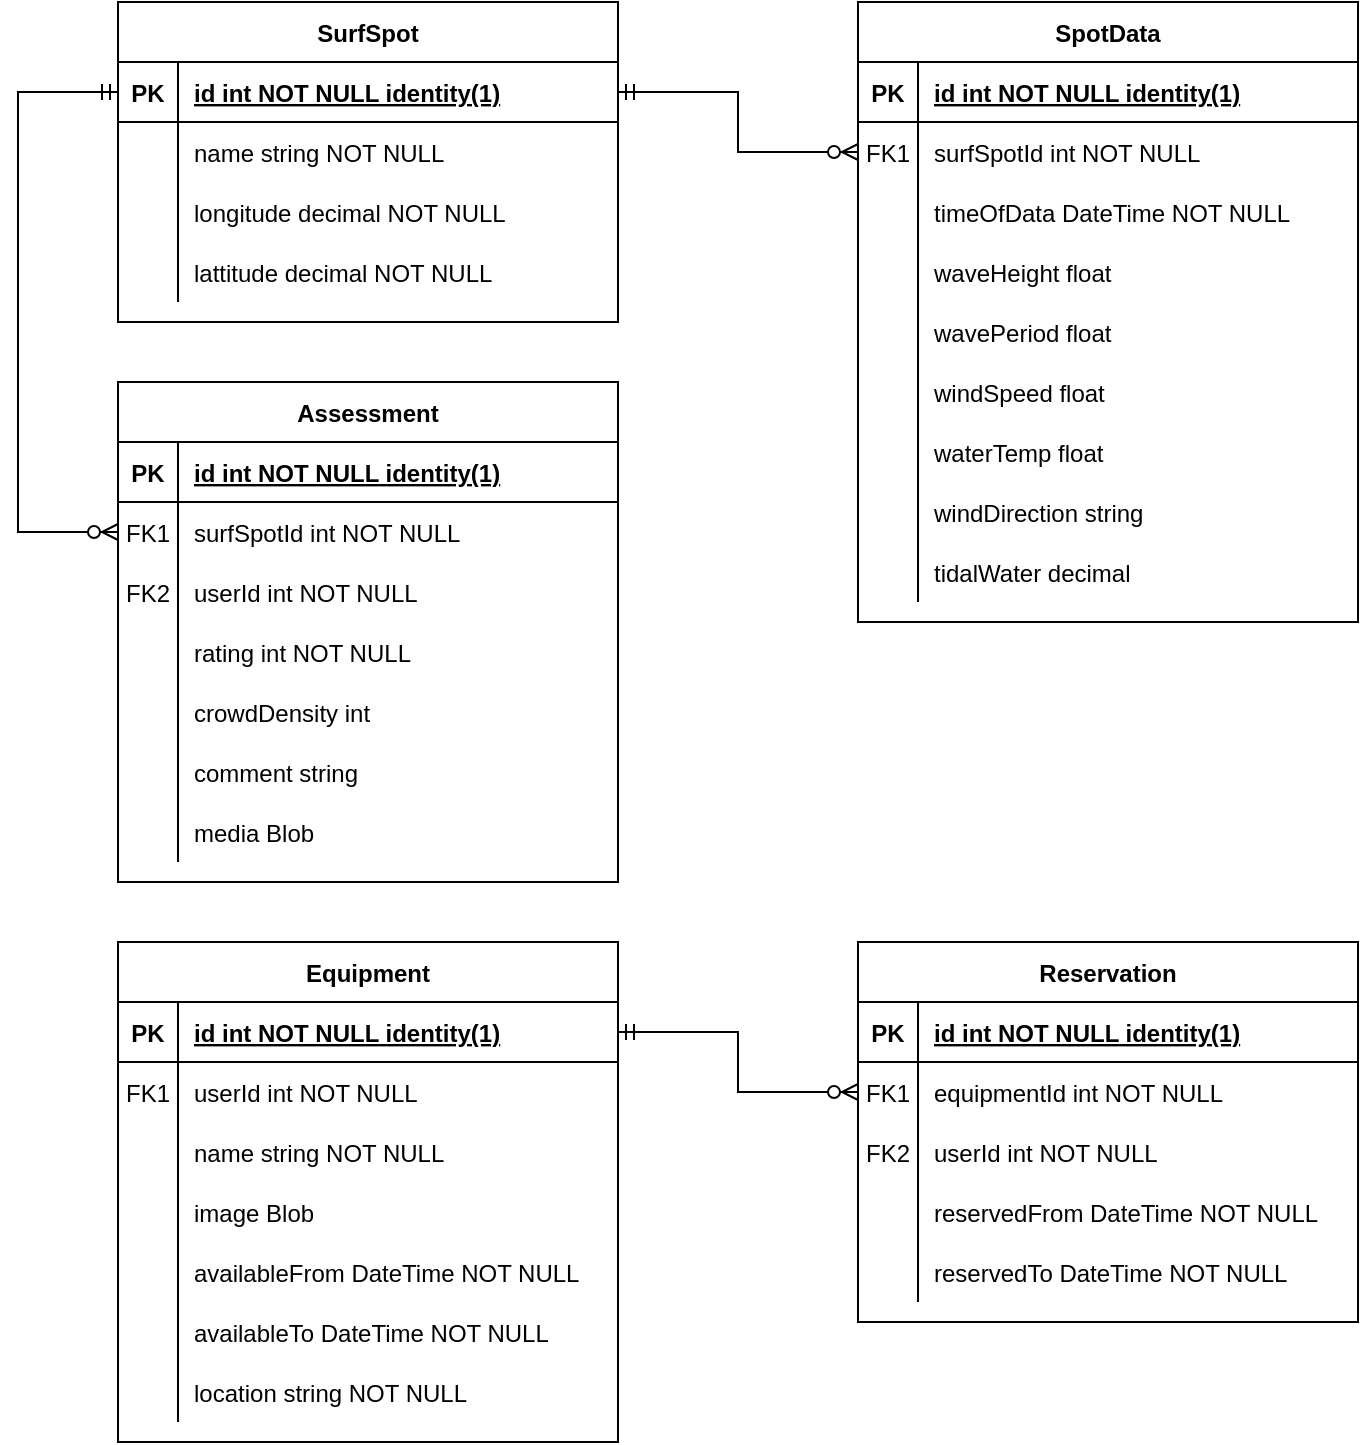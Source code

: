 <mxfile version="14.4.3" type="device"><diagram id="R2lEEEUBdFMjLlhIrx00" name="Page-1"><mxGraphModel dx="2452" dy="985" grid="1" gridSize="10" guides="1" tooltips="1" connect="1" arrows="1" fold="1" page="1" pageScale="1" pageWidth="850" pageHeight="1100" math="0" shadow="0" extFonts="Permanent Marker^https://fonts.googleapis.com/css?family=Permanent+Marker"><root><mxCell id="0"/><mxCell id="1" parent="0"/><mxCell id="C-vyLk0tnHw3VtMMgP7b-2" value="SpotData" style="shape=table;startSize=30;container=1;collapsible=1;childLayout=tableLayout;fixedRows=1;rowLines=0;fontStyle=1;align=center;resizeLast=1;" parent="1" vertex="1"><mxGeometry x="480" y="90" width="250" height="310" as="geometry"/></mxCell><mxCell id="C-vyLk0tnHw3VtMMgP7b-3" value="" style="shape=partialRectangle;collapsible=0;dropTarget=0;pointerEvents=0;fillColor=none;points=[[0,0.5],[1,0.5]];portConstraint=eastwest;top=0;left=0;right=0;bottom=1;" parent="C-vyLk0tnHw3VtMMgP7b-2" vertex="1"><mxGeometry y="30" width="250" height="30" as="geometry"/></mxCell><mxCell id="C-vyLk0tnHw3VtMMgP7b-4" value="PK" style="shape=partialRectangle;overflow=hidden;connectable=0;fillColor=none;top=0;left=0;bottom=0;right=0;fontStyle=1;" parent="C-vyLk0tnHw3VtMMgP7b-3" vertex="1"><mxGeometry width="30" height="30" as="geometry"/></mxCell><mxCell id="C-vyLk0tnHw3VtMMgP7b-5" value="id int NOT NULL identity(1)" style="shape=partialRectangle;overflow=hidden;connectable=0;fillColor=none;top=0;left=0;bottom=0;right=0;align=left;spacingLeft=6;fontStyle=5;" parent="C-vyLk0tnHw3VtMMgP7b-3" vertex="1"><mxGeometry x="30" width="220" height="30" as="geometry"/></mxCell><mxCell id="C-vyLk0tnHw3VtMMgP7b-6" value="" style="shape=partialRectangle;collapsible=0;dropTarget=0;pointerEvents=0;fillColor=none;points=[[0,0.5],[1,0.5]];portConstraint=eastwest;top=0;left=0;right=0;bottom=0;" parent="C-vyLk0tnHw3VtMMgP7b-2" vertex="1"><mxGeometry y="60" width="250" height="30" as="geometry"/></mxCell><mxCell id="C-vyLk0tnHw3VtMMgP7b-7" value="FK1" style="shape=partialRectangle;overflow=hidden;connectable=0;fillColor=none;top=0;left=0;bottom=0;right=0;" parent="C-vyLk0tnHw3VtMMgP7b-6" vertex="1"><mxGeometry width="30" height="30" as="geometry"/></mxCell><mxCell id="C-vyLk0tnHw3VtMMgP7b-8" value="surfSpotId int NOT NULL" style="shape=partialRectangle;overflow=hidden;connectable=0;fillColor=none;top=0;left=0;bottom=0;right=0;align=left;spacingLeft=6;" parent="C-vyLk0tnHw3VtMMgP7b-6" vertex="1"><mxGeometry x="30" width="220" height="30" as="geometry"/></mxCell><mxCell id="C-vyLk0tnHw3VtMMgP7b-9" value="" style="shape=partialRectangle;collapsible=0;dropTarget=0;pointerEvents=0;fillColor=none;points=[[0,0.5],[1,0.5]];portConstraint=eastwest;top=0;left=0;right=0;bottom=0;" parent="C-vyLk0tnHw3VtMMgP7b-2" vertex="1"><mxGeometry y="90" width="250" height="30" as="geometry"/></mxCell><mxCell id="C-vyLk0tnHw3VtMMgP7b-10" value="" style="shape=partialRectangle;overflow=hidden;connectable=0;fillColor=none;top=0;left=0;bottom=0;right=0;" parent="C-vyLk0tnHw3VtMMgP7b-9" vertex="1"><mxGeometry width="30" height="30" as="geometry"/></mxCell><mxCell id="C-vyLk0tnHw3VtMMgP7b-11" value="timeOfData DateTime NOT NULL" style="shape=partialRectangle;overflow=hidden;connectable=0;fillColor=none;top=0;left=0;bottom=0;right=0;align=left;spacingLeft=6;" parent="C-vyLk0tnHw3VtMMgP7b-9" vertex="1"><mxGeometry x="30" width="220" height="30" as="geometry"/></mxCell><mxCell id="vTTNhDaVxSBlB67ObTU4-18" style="shape=partialRectangle;collapsible=0;dropTarget=0;pointerEvents=0;fillColor=none;points=[[0,0.5],[1,0.5]];portConstraint=eastwest;top=0;left=0;right=0;bottom=0;" vertex="1" parent="C-vyLk0tnHw3VtMMgP7b-2"><mxGeometry y="120" width="250" height="30" as="geometry"/></mxCell><mxCell id="vTTNhDaVxSBlB67ObTU4-19" style="shape=partialRectangle;overflow=hidden;connectable=0;fillColor=none;top=0;left=0;bottom=0;right=0;" vertex="1" parent="vTTNhDaVxSBlB67ObTU4-18"><mxGeometry width="30" height="30" as="geometry"/></mxCell><mxCell id="vTTNhDaVxSBlB67ObTU4-20" value="waveHeight float" style="shape=partialRectangle;overflow=hidden;connectable=0;fillColor=none;top=0;left=0;bottom=0;right=0;align=left;spacingLeft=6;" vertex="1" parent="vTTNhDaVxSBlB67ObTU4-18"><mxGeometry x="30" width="220" height="30" as="geometry"/></mxCell><mxCell id="vTTNhDaVxSBlB67ObTU4-21" style="shape=partialRectangle;collapsible=0;dropTarget=0;pointerEvents=0;fillColor=none;points=[[0,0.5],[1,0.5]];portConstraint=eastwest;top=0;left=0;right=0;bottom=0;" vertex="1" parent="C-vyLk0tnHw3VtMMgP7b-2"><mxGeometry y="150" width="250" height="30" as="geometry"/></mxCell><mxCell id="vTTNhDaVxSBlB67ObTU4-22" style="shape=partialRectangle;overflow=hidden;connectable=0;fillColor=none;top=0;left=0;bottom=0;right=0;" vertex="1" parent="vTTNhDaVxSBlB67ObTU4-21"><mxGeometry width="30" height="30" as="geometry"/></mxCell><mxCell id="vTTNhDaVxSBlB67ObTU4-23" value="wavePeriod float" style="shape=partialRectangle;overflow=hidden;connectable=0;fillColor=none;top=0;left=0;bottom=0;right=0;align=left;spacingLeft=6;" vertex="1" parent="vTTNhDaVxSBlB67ObTU4-21"><mxGeometry x="30" width="220" height="30" as="geometry"/></mxCell><mxCell id="vTTNhDaVxSBlB67ObTU4-24" style="shape=partialRectangle;collapsible=0;dropTarget=0;pointerEvents=0;fillColor=none;points=[[0,0.5],[1,0.5]];portConstraint=eastwest;top=0;left=0;right=0;bottom=0;" vertex="1" parent="C-vyLk0tnHw3VtMMgP7b-2"><mxGeometry y="180" width="250" height="30" as="geometry"/></mxCell><mxCell id="vTTNhDaVxSBlB67ObTU4-25" style="shape=partialRectangle;overflow=hidden;connectable=0;fillColor=none;top=0;left=0;bottom=0;right=0;" vertex="1" parent="vTTNhDaVxSBlB67ObTU4-24"><mxGeometry width="30" height="30" as="geometry"/></mxCell><mxCell id="vTTNhDaVxSBlB67ObTU4-26" value="windSpeed float" style="shape=partialRectangle;overflow=hidden;connectable=0;fillColor=none;top=0;left=0;bottom=0;right=0;align=left;spacingLeft=6;" vertex="1" parent="vTTNhDaVxSBlB67ObTU4-24"><mxGeometry x="30" width="220" height="30" as="geometry"/></mxCell><mxCell id="vTTNhDaVxSBlB67ObTU4-27" style="shape=partialRectangle;collapsible=0;dropTarget=0;pointerEvents=0;fillColor=none;points=[[0,0.5],[1,0.5]];portConstraint=eastwest;top=0;left=0;right=0;bottom=0;" vertex="1" parent="C-vyLk0tnHw3VtMMgP7b-2"><mxGeometry y="210" width="250" height="30" as="geometry"/></mxCell><mxCell id="vTTNhDaVxSBlB67ObTU4-28" style="shape=partialRectangle;overflow=hidden;connectable=0;fillColor=none;top=0;left=0;bottom=0;right=0;" vertex="1" parent="vTTNhDaVxSBlB67ObTU4-27"><mxGeometry width="30" height="30" as="geometry"/></mxCell><mxCell id="vTTNhDaVxSBlB67ObTU4-29" value="waterTemp float" style="shape=partialRectangle;overflow=hidden;connectable=0;fillColor=none;top=0;left=0;bottom=0;right=0;align=left;spacingLeft=6;" vertex="1" parent="vTTNhDaVxSBlB67ObTU4-27"><mxGeometry x="30" width="220" height="30" as="geometry"/></mxCell><mxCell id="vTTNhDaVxSBlB67ObTU4-30" style="shape=partialRectangle;collapsible=0;dropTarget=0;pointerEvents=0;fillColor=none;points=[[0,0.5],[1,0.5]];portConstraint=eastwest;top=0;left=0;right=0;bottom=0;" vertex="1" parent="C-vyLk0tnHw3VtMMgP7b-2"><mxGeometry y="240" width="250" height="30" as="geometry"/></mxCell><mxCell id="vTTNhDaVxSBlB67ObTU4-31" style="shape=partialRectangle;overflow=hidden;connectable=0;fillColor=none;top=0;left=0;bottom=0;right=0;" vertex="1" parent="vTTNhDaVxSBlB67ObTU4-30"><mxGeometry width="30" height="30" as="geometry"/></mxCell><mxCell id="vTTNhDaVxSBlB67ObTU4-32" value="windDirection string" style="shape=partialRectangle;overflow=hidden;connectable=0;fillColor=none;top=0;left=0;bottom=0;right=0;align=left;spacingLeft=6;" vertex="1" parent="vTTNhDaVxSBlB67ObTU4-30"><mxGeometry x="30" width="220" height="30" as="geometry"/></mxCell><mxCell id="vTTNhDaVxSBlB67ObTU4-33" style="shape=partialRectangle;collapsible=0;dropTarget=0;pointerEvents=0;fillColor=none;points=[[0,0.5],[1,0.5]];portConstraint=eastwest;top=0;left=0;right=0;bottom=0;" vertex="1" parent="C-vyLk0tnHw3VtMMgP7b-2"><mxGeometry y="270" width="250" height="30" as="geometry"/></mxCell><mxCell id="vTTNhDaVxSBlB67ObTU4-34" style="shape=partialRectangle;overflow=hidden;connectable=0;fillColor=none;top=0;left=0;bottom=0;right=0;" vertex="1" parent="vTTNhDaVxSBlB67ObTU4-33"><mxGeometry width="30" height="30" as="geometry"/></mxCell><mxCell id="vTTNhDaVxSBlB67ObTU4-35" value="tidalWater decimal" style="shape=partialRectangle;overflow=hidden;connectable=0;fillColor=none;top=0;left=0;bottom=0;right=0;align=left;spacingLeft=6;" vertex="1" parent="vTTNhDaVxSBlB67ObTU4-33"><mxGeometry x="30" width="220" height="30" as="geometry"/></mxCell><mxCell id="C-vyLk0tnHw3VtMMgP7b-13" value="Equipment" style="shape=table;startSize=30;container=1;collapsible=1;childLayout=tableLayout;fixedRows=1;rowLines=0;fontStyle=1;align=center;resizeLast=1;" parent="1" vertex="1"><mxGeometry x="110" y="560" width="250" height="250" as="geometry"/></mxCell><mxCell id="C-vyLk0tnHw3VtMMgP7b-14" value="" style="shape=partialRectangle;collapsible=0;dropTarget=0;pointerEvents=0;fillColor=none;points=[[0,0.5],[1,0.5]];portConstraint=eastwest;top=0;left=0;right=0;bottom=1;" parent="C-vyLk0tnHw3VtMMgP7b-13" vertex="1"><mxGeometry y="30" width="250" height="30" as="geometry"/></mxCell><mxCell id="C-vyLk0tnHw3VtMMgP7b-15" value="PK" style="shape=partialRectangle;overflow=hidden;connectable=0;fillColor=none;top=0;left=0;bottom=0;right=0;fontStyle=1;" parent="C-vyLk0tnHw3VtMMgP7b-14" vertex="1"><mxGeometry width="30" height="30" as="geometry"/></mxCell><mxCell id="C-vyLk0tnHw3VtMMgP7b-16" value="id int NOT NULL identity(1)" style="shape=partialRectangle;overflow=hidden;connectable=0;fillColor=none;top=0;left=0;bottom=0;right=0;align=left;spacingLeft=6;fontStyle=5;" parent="C-vyLk0tnHw3VtMMgP7b-14" vertex="1"><mxGeometry x="30" width="220" height="30" as="geometry"/></mxCell><mxCell id="vTTNhDaVxSBlB67ObTU4-60" style="shape=partialRectangle;collapsible=0;dropTarget=0;pointerEvents=0;fillColor=none;points=[[0,0.5],[1,0.5]];portConstraint=eastwest;top=0;left=0;right=0;bottom=0;" vertex="1" parent="C-vyLk0tnHw3VtMMgP7b-13"><mxGeometry y="60" width="250" height="30" as="geometry"/></mxCell><mxCell id="vTTNhDaVxSBlB67ObTU4-61" value="FK1" style="shape=partialRectangle;overflow=hidden;connectable=0;fillColor=none;top=0;left=0;bottom=0;right=0;" vertex="1" parent="vTTNhDaVxSBlB67ObTU4-60"><mxGeometry width="30" height="30" as="geometry"/></mxCell><mxCell id="vTTNhDaVxSBlB67ObTU4-62" value="userId int NOT NULL" style="shape=partialRectangle;overflow=hidden;connectable=0;fillColor=none;top=0;left=0;bottom=0;right=0;align=left;spacingLeft=6;" vertex="1" parent="vTTNhDaVxSBlB67ObTU4-60"><mxGeometry x="30" width="220" height="30" as="geometry"/></mxCell><mxCell id="C-vyLk0tnHw3VtMMgP7b-17" value="" style="shape=partialRectangle;collapsible=0;dropTarget=0;pointerEvents=0;fillColor=none;points=[[0,0.5],[1,0.5]];portConstraint=eastwest;top=0;left=0;right=0;bottom=0;" parent="C-vyLk0tnHw3VtMMgP7b-13" vertex="1"><mxGeometry y="90" width="250" height="30" as="geometry"/></mxCell><mxCell id="C-vyLk0tnHw3VtMMgP7b-18" value="" style="shape=partialRectangle;overflow=hidden;connectable=0;fillColor=none;top=0;left=0;bottom=0;right=0;" parent="C-vyLk0tnHw3VtMMgP7b-17" vertex="1"><mxGeometry width="30" height="30" as="geometry"/></mxCell><mxCell id="C-vyLk0tnHw3VtMMgP7b-19" value="name string NOT NULL" style="shape=partialRectangle;overflow=hidden;connectable=0;fillColor=none;top=0;left=0;bottom=0;right=0;align=left;spacingLeft=6;" parent="C-vyLk0tnHw3VtMMgP7b-17" vertex="1"><mxGeometry x="30" width="220" height="30" as="geometry"/></mxCell><mxCell id="C-vyLk0tnHw3VtMMgP7b-20" value="" style="shape=partialRectangle;collapsible=0;dropTarget=0;pointerEvents=0;fillColor=none;points=[[0,0.5],[1,0.5]];portConstraint=eastwest;top=0;left=0;right=0;bottom=0;" parent="C-vyLk0tnHw3VtMMgP7b-13" vertex="1"><mxGeometry y="120" width="250" height="30" as="geometry"/></mxCell><mxCell id="C-vyLk0tnHw3VtMMgP7b-21" value="" style="shape=partialRectangle;overflow=hidden;connectable=0;fillColor=none;top=0;left=0;bottom=0;right=0;" parent="C-vyLk0tnHw3VtMMgP7b-20" vertex="1"><mxGeometry width="30" height="30" as="geometry"/></mxCell><mxCell id="C-vyLk0tnHw3VtMMgP7b-22" value="image Blob" style="shape=partialRectangle;overflow=hidden;connectable=0;fillColor=none;top=0;left=0;bottom=0;right=0;align=left;spacingLeft=6;" parent="C-vyLk0tnHw3VtMMgP7b-20" vertex="1"><mxGeometry x="30" width="220" height="30" as="geometry"/></mxCell><mxCell id="vTTNhDaVxSBlB67ObTU4-51" style="shape=partialRectangle;collapsible=0;dropTarget=0;pointerEvents=0;fillColor=none;points=[[0,0.5],[1,0.5]];portConstraint=eastwest;top=0;left=0;right=0;bottom=0;" vertex="1" parent="C-vyLk0tnHw3VtMMgP7b-13"><mxGeometry y="150" width="250" height="30" as="geometry"/></mxCell><mxCell id="vTTNhDaVxSBlB67ObTU4-52" style="shape=partialRectangle;overflow=hidden;connectable=0;fillColor=none;top=0;left=0;bottom=0;right=0;" vertex="1" parent="vTTNhDaVxSBlB67ObTU4-51"><mxGeometry width="30" height="30" as="geometry"/></mxCell><mxCell id="vTTNhDaVxSBlB67ObTU4-53" value="availableFrom DateTime NOT NULL" style="shape=partialRectangle;overflow=hidden;connectable=0;fillColor=none;top=0;left=0;bottom=0;right=0;align=left;spacingLeft=6;" vertex="1" parent="vTTNhDaVxSBlB67ObTU4-51"><mxGeometry x="30" width="220" height="30" as="geometry"/></mxCell><mxCell id="vTTNhDaVxSBlB67ObTU4-54" style="shape=partialRectangle;collapsible=0;dropTarget=0;pointerEvents=0;fillColor=none;points=[[0,0.5],[1,0.5]];portConstraint=eastwest;top=0;left=0;right=0;bottom=0;" vertex="1" parent="C-vyLk0tnHw3VtMMgP7b-13"><mxGeometry y="180" width="250" height="30" as="geometry"/></mxCell><mxCell id="vTTNhDaVxSBlB67ObTU4-55" style="shape=partialRectangle;overflow=hidden;connectable=0;fillColor=none;top=0;left=0;bottom=0;right=0;" vertex="1" parent="vTTNhDaVxSBlB67ObTU4-54"><mxGeometry width="30" height="30" as="geometry"/></mxCell><mxCell id="vTTNhDaVxSBlB67ObTU4-56" value="availableTo DateTime NOT NULL" style="shape=partialRectangle;overflow=hidden;connectable=0;fillColor=none;top=0;left=0;bottom=0;right=0;align=left;spacingLeft=6;" vertex="1" parent="vTTNhDaVxSBlB67ObTU4-54"><mxGeometry x="30" width="220" height="30" as="geometry"/></mxCell><mxCell id="vTTNhDaVxSBlB67ObTU4-57" style="shape=partialRectangle;collapsible=0;dropTarget=0;pointerEvents=0;fillColor=none;points=[[0,0.5],[1,0.5]];portConstraint=eastwest;top=0;left=0;right=0;bottom=0;" vertex="1" parent="C-vyLk0tnHw3VtMMgP7b-13"><mxGeometry y="210" width="250" height="30" as="geometry"/></mxCell><mxCell id="vTTNhDaVxSBlB67ObTU4-58" style="shape=partialRectangle;overflow=hidden;connectable=0;fillColor=none;top=0;left=0;bottom=0;right=0;" vertex="1" parent="vTTNhDaVxSBlB67ObTU4-57"><mxGeometry width="30" height="30" as="geometry"/></mxCell><mxCell id="vTTNhDaVxSBlB67ObTU4-59" value="location string NOT NULL" style="shape=partialRectangle;overflow=hidden;connectable=0;fillColor=none;top=0;left=0;bottom=0;right=0;align=left;spacingLeft=6;" vertex="1" parent="vTTNhDaVxSBlB67ObTU4-57"><mxGeometry x="30" width="220" height="30" as="geometry"/></mxCell><mxCell id="C-vyLk0tnHw3VtMMgP7b-23" value="SurfSpot" style="shape=table;startSize=30;container=1;collapsible=1;childLayout=tableLayout;fixedRows=1;rowLines=0;fontStyle=1;align=center;resizeLast=1;" parent="1" vertex="1"><mxGeometry x="110" y="90" width="250" height="160" as="geometry"><mxRectangle x="120" y="120" width="80" height="30" as="alternateBounds"/></mxGeometry></mxCell><mxCell id="C-vyLk0tnHw3VtMMgP7b-24" value="" style="shape=partialRectangle;collapsible=0;dropTarget=0;pointerEvents=0;fillColor=none;points=[[0,0.5],[1,0.5]];portConstraint=eastwest;top=0;left=0;right=0;bottom=1;" parent="C-vyLk0tnHw3VtMMgP7b-23" vertex="1"><mxGeometry y="30" width="250" height="30" as="geometry"/></mxCell><mxCell id="C-vyLk0tnHw3VtMMgP7b-25" value="PK" style="shape=partialRectangle;overflow=hidden;connectable=0;fillColor=none;top=0;left=0;bottom=0;right=0;fontStyle=1;" parent="C-vyLk0tnHw3VtMMgP7b-24" vertex="1"><mxGeometry width="30" height="30" as="geometry"/></mxCell><mxCell id="C-vyLk0tnHw3VtMMgP7b-26" value="id int NOT NULL identity(1)" style="shape=partialRectangle;overflow=hidden;connectable=0;fillColor=none;top=0;left=0;bottom=0;right=0;align=left;spacingLeft=6;fontStyle=5;" parent="C-vyLk0tnHw3VtMMgP7b-24" vertex="1"><mxGeometry x="30" width="220" height="30" as="geometry"/></mxCell><mxCell id="C-vyLk0tnHw3VtMMgP7b-27" value="" style="shape=partialRectangle;collapsible=0;dropTarget=0;pointerEvents=0;fillColor=none;points=[[0,0.5],[1,0.5]];portConstraint=eastwest;top=0;left=0;right=0;bottom=0;" parent="C-vyLk0tnHw3VtMMgP7b-23" vertex="1"><mxGeometry y="60" width="250" height="30" as="geometry"/></mxCell><mxCell id="C-vyLk0tnHw3VtMMgP7b-28" value="" style="shape=partialRectangle;overflow=hidden;connectable=0;fillColor=none;top=0;left=0;bottom=0;right=0;" parent="C-vyLk0tnHw3VtMMgP7b-27" vertex="1"><mxGeometry width="30" height="30" as="geometry"/></mxCell><mxCell id="C-vyLk0tnHw3VtMMgP7b-29" value="name string NOT NULL" style="shape=partialRectangle;overflow=hidden;connectable=0;fillColor=none;top=0;left=0;bottom=0;right=0;align=left;spacingLeft=6;" parent="C-vyLk0tnHw3VtMMgP7b-27" vertex="1"><mxGeometry x="30" width="220" height="30" as="geometry"/></mxCell><mxCell id="vTTNhDaVxSBlB67ObTU4-12" style="shape=partialRectangle;collapsible=0;dropTarget=0;pointerEvents=0;fillColor=none;points=[[0,0.5],[1,0.5]];portConstraint=eastwest;top=0;left=0;right=0;bottom=0;" vertex="1" parent="C-vyLk0tnHw3VtMMgP7b-23"><mxGeometry y="90" width="250" height="30" as="geometry"/></mxCell><mxCell id="vTTNhDaVxSBlB67ObTU4-13" style="shape=partialRectangle;overflow=hidden;connectable=0;fillColor=none;top=0;left=0;bottom=0;right=0;" vertex="1" parent="vTTNhDaVxSBlB67ObTU4-12"><mxGeometry width="30" height="30" as="geometry"/></mxCell><mxCell id="vTTNhDaVxSBlB67ObTU4-14" value="longitude decimal NOT NULL" style="shape=partialRectangle;overflow=hidden;connectable=0;fillColor=none;top=0;left=0;bottom=0;right=0;align=left;spacingLeft=6;" vertex="1" parent="vTTNhDaVxSBlB67ObTU4-12"><mxGeometry x="30" width="220" height="30" as="geometry"/></mxCell><mxCell id="vTTNhDaVxSBlB67ObTU4-15" style="shape=partialRectangle;collapsible=0;dropTarget=0;pointerEvents=0;fillColor=none;points=[[0,0.5],[1,0.5]];portConstraint=eastwest;top=0;left=0;right=0;bottom=0;" vertex="1" parent="C-vyLk0tnHw3VtMMgP7b-23"><mxGeometry y="120" width="250" height="30" as="geometry"/></mxCell><mxCell id="vTTNhDaVxSBlB67ObTU4-16" style="shape=partialRectangle;overflow=hidden;connectable=0;fillColor=none;top=0;left=0;bottom=0;right=0;" vertex="1" parent="vTTNhDaVxSBlB67ObTU4-15"><mxGeometry width="30" height="30" as="geometry"/></mxCell><mxCell id="vTTNhDaVxSBlB67ObTU4-17" value="lattitude decimal NOT NULL" style="shape=partialRectangle;overflow=hidden;connectable=0;fillColor=none;top=0;left=0;bottom=0;right=0;align=left;spacingLeft=6;" vertex="1" parent="vTTNhDaVxSBlB67ObTU4-15"><mxGeometry x="30" width="220" height="30" as="geometry"/></mxCell><mxCell id="vTTNhDaVxSBlB67ObTU4-1" value="Assessment" style="shape=table;startSize=30;container=1;collapsible=1;childLayout=tableLayout;fixedRows=1;rowLines=0;fontStyle=1;align=center;resizeLast=1;" vertex="1" parent="1"><mxGeometry x="110" y="280" width="250" height="250" as="geometry"/></mxCell><mxCell id="vTTNhDaVxSBlB67ObTU4-2" value="" style="shape=partialRectangle;collapsible=0;dropTarget=0;pointerEvents=0;fillColor=none;points=[[0,0.5],[1,0.5]];portConstraint=eastwest;top=0;left=0;right=0;bottom=1;" vertex="1" parent="vTTNhDaVxSBlB67ObTU4-1"><mxGeometry y="30" width="250" height="30" as="geometry"/></mxCell><mxCell id="vTTNhDaVxSBlB67ObTU4-3" value="PK" style="shape=partialRectangle;overflow=hidden;connectable=0;fillColor=none;top=0;left=0;bottom=0;right=0;fontStyle=1;" vertex="1" parent="vTTNhDaVxSBlB67ObTU4-2"><mxGeometry width="30" height="30" as="geometry"/></mxCell><mxCell id="vTTNhDaVxSBlB67ObTU4-4" value="id int NOT NULL identity(1)" style="shape=partialRectangle;overflow=hidden;connectable=0;fillColor=none;top=0;left=0;bottom=0;right=0;align=left;spacingLeft=6;fontStyle=5;" vertex="1" parent="vTTNhDaVxSBlB67ObTU4-2"><mxGeometry x="30" width="220" height="30" as="geometry"/></mxCell><mxCell id="vTTNhDaVxSBlB67ObTU4-5" value="" style="shape=partialRectangle;collapsible=0;dropTarget=0;pointerEvents=0;fillColor=none;points=[[0,0.5],[1,0.5]];portConstraint=eastwest;top=0;left=0;right=0;bottom=0;" vertex="1" parent="vTTNhDaVxSBlB67ObTU4-1"><mxGeometry y="60" width="250" height="30" as="geometry"/></mxCell><mxCell id="vTTNhDaVxSBlB67ObTU4-6" value="FK1" style="shape=partialRectangle;overflow=hidden;connectable=0;fillColor=none;top=0;left=0;bottom=0;right=0;" vertex="1" parent="vTTNhDaVxSBlB67ObTU4-5"><mxGeometry width="30" height="30" as="geometry"/></mxCell><mxCell id="vTTNhDaVxSBlB67ObTU4-7" value="surfSpotId int NOT NULL" style="shape=partialRectangle;overflow=hidden;connectable=0;fillColor=none;top=0;left=0;bottom=0;right=0;align=left;spacingLeft=6;" vertex="1" parent="vTTNhDaVxSBlB67ObTU4-5"><mxGeometry x="30" width="220" height="30" as="geometry"/></mxCell><mxCell id="vTTNhDaVxSBlB67ObTU4-89" style="shape=partialRectangle;collapsible=0;dropTarget=0;pointerEvents=0;fillColor=none;points=[[0,0.5],[1,0.5]];portConstraint=eastwest;top=0;left=0;right=0;bottom=0;" vertex="1" parent="vTTNhDaVxSBlB67ObTU4-1"><mxGeometry y="90" width="250" height="30" as="geometry"/></mxCell><mxCell id="vTTNhDaVxSBlB67ObTU4-90" value="FK2" style="shape=partialRectangle;overflow=hidden;connectable=0;fillColor=none;top=0;left=0;bottom=0;right=0;" vertex="1" parent="vTTNhDaVxSBlB67ObTU4-89"><mxGeometry width="30" height="30" as="geometry"/></mxCell><mxCell id="vTTNhDaVxSBlB67ObTU4-91" value="userId int NOT NULL" style="shape=partialRectangle;overflow=hidden;connectable=0;fillColor=none;top=0;left=0;bottom=0;right=0;align=left;spacingLeft=6;" vertex="1" parent="vTTNhDaVxSBlB67ObTU4-89"><mxGeometry x="30" width="220" height="30" as="geometry"/></mxCell><mxCell id="vTTNhDaVxSBlB67ObTU4-38" style="shape=partialRectangle;collapsible=0;dropTarget=0;pointerEvents=0;fillColor=none;points=[[0,0.5],[1,0.5]];portConstraint=eastwest;top=0;left=0;right=0;bottom=0;" vertex="1" parent="vTTNhDaVxSBlB67ObTU4-1"><mxGeometry y="120" width="250" height="30" as="geometry"/></mxCell><mxCell id="vTTNhDaVxSBlB67ObTU4-39" style="shape=partialRectangle;overflow=hidden;connectable=0;fillColor=none;top=0;left=0;bottom=0;right=0;" vertex="1" parent="vTTNhDaVxSBlB67ObTU4-38"><mxGeometry width="30" height="30" as="geometry"/></mxCell><mxCell id="vTTNhDaVxSBlB67ObTU4-40" value="rating int NOT NULL" style="shape=partialRectangle;overflow=hidden;connectable=0;fillColor=none;top=0;left=0;bottom=0;right=0;align=left;spacingLeft=6;" vertex="1" parent="vTTNhDaVxSBlB67ObTU4-38"><mxGeometry x="30" width="220" height="30" as="geometry"/></mxCell><mxCell id="vTTNhDaVxSBlB67ObTU4-41" style="shape=partialRectangle;collapsible=0;dropTarget=0;pointerEvents=0;fillColor=none;points=[[0,0.5],[1,0.5]];portConstraint=eastwest;top=0;left=0;right=0;bottom=0;" vertex="1" parent="vTTNhDaVxSBlB67ObTU4-1"><mxGeometry y="150" width="250" height="30" as="geometry"/></mxCell><mxCell id="vTTNhDaVxSBlB67ObTU4-42" style="shape=partialRectangle;overflow=hidden;connectable=0;fillColor=none;top=0;left=0;bottom=0;right=0;" vertex="1" parent="vTTNhDaVxSBlB67ObTU4-41"><mxGeometry width="30" height="30" as="geometry"/></mxCell><mxCell id="vTTNhDaVxSBlB67ObTU4-43" value="crowdDensity int" style="shape=partialRectangle;overflow=hidden;connectable=0;fillColor=none;top=0;left=0;bottom=0;right=0;align=left;spacingLeft=6;" vertex="1" parent="vTTNhDaVxSBlB67ObTU4-41"><mxGeometry x="30" width="220" height="30" as="geometry"/></mxCell><mxCell id="vTTNhDaVxSBlB67ObTU4-44" style="shape=partialRectangle;collapsible=0;dropTarget=0;pointerEvents=0;fillColor=none;points=[[0,0.5],[1,0.5]];portConstraint=eastwest;top=0;left=0;right=0;bottom=0;" vertex="1" parent="vTTNhDaVxSBlB67ObTU4-1"><mxGeometry y="180" width="250" height="30" as="geometry"/></mxCell><mxCell id="vTTNhDaVxSBlB67ObTU4-45" style="shape=partialRectangle;overflow=hidden;connectable=0;fillColor=none;top=0;left=0;bottom=0;right=0;" vertex="1" parent="vTTNhDaVxSBlB67ObTU4-44"><mxGeometry width="30" height="30" as="geometry"/></mxCell><mxCell id="vTTNhDaVxSBlB67ObTU4-46" value="comment string" style="shape=partialRectangle;overflow=hidden;connectable=0;fillColor=none;top=0;left=0;bottom=0;right=0;align=left;spacingLeft=6;" vertex="1" parent="vTTNhDaVxSBlB67ObTU4-44"><mxGeometry x="30" width="220" height="30" as="geometry"/></mxCell><mxCell id="vTTNhDaVxSBlB67ObTU4-47" style="shape=partialRectangle;collapsible=0;dropTarget=0;pointerEvents=0;fillColor=none;points=[[0,0.5],[1,0.5]];portConstraint=eastwest;top=0;left=0;right=0;bottom=0;" vertex="1" parent="vTTNhDaVxSBlB67ObTU4-1"><mxGeometry y="210" width="250" height="30" as="geometry"/></mxCell><mxCell id="vTTNhDaVxSBlB67ObTU4-48" style="shape=partialRectangle;overflow=hidden;connectable=0;fillColor=none;top=0;left=0;bottom=0;right=0;" vertex="1" parent="vTTNhDaVxSBlB67ObTU4-47"><mxGeometry width="30" height="30" as="geometry"/></mxCell><mxCell id="vTTNhDaVxSBlB67ObTU4-49" value="media Blob" style="shape=partialRectangle;overflow=hidden;connectable=0;fillColor=none;top=0;left=0;bottom=0;right=0;align=left;spacingLeft=6;" vertex="1" parent="vTTNhDaVxSBlB67ObTU4-47"><mxGeometry x="30" width="220" height="30" as="geometry"/></mxCell><mxCell id="vTTNhDaVxSBlB67ObTU4-37" style="edgeStyle=orthogonalEdgeStyle;rounded=0;orthogonalLoop=1;jettySize=auto;html=1;entryX=0;entryY=0.5;entryDx=0;entryDy=0;endArrow=ERzeroToMany;endFill=1;startArrow=ERmandOne;startFill=0;" edge="1" parent="1" source="C-vyLk0tnHw3VtMMgP7b-24" target="C-vyLk0tnHw3VtMMgP7b-6"><mxGeometry relative="1" as="geometry"/></mxCell><mxCell id="vTTNhDaVxSBlB67ObTU4-50" style="edgeStyle=orthogonalEdgeStyle;rounded=0;orthogonalLoop=1;jettySize=auto;html=1;entryX=0;entryY=0.5;entryDx=0;entryDy=0;startArrow=ERmandOne;startFill=0;endArrow=ERzeroToMany;endFill=1;" edge="1" parent="1" source="C-vyLk0tnHw3VtMMgP7b-24" target="vTTNhDaVxSBlB67ObTU4-5"><mxGeometry relative="1" as="geometry"><Array as="points"><mxPoint x="60" y="135"/><mxPoint x="60" y="355"/></Array></mxGeometry></mxCell><mxCell id="vTTNhDaVxSBlB67ObTU4-63" value="Reservation" style="shape=table;startSize=30;container=1;collapsible=1;childLayout=tableLayout;fixedRows=1;rowLines=0;fontStyle=1;align=center;resizeLast=1;" vertex="1" parent="1"><mxGeometry x="480" y="560" width="250" height="190" as="geometry"/></mxCell><mxCell id="vTTNhDaVxSBlB67ObTU4-64" value="" style="shape=partialRectangle;collapsible=0;dropTarget=0;pointerEvents=0;fillColor=none;points=[[0,0.5],[1,0.5]];portConstraint=eastwest;top=0;left=0;right=0;bottom=1;" vertex="1" parent="vTTNhDaVxSBlB67ObTU4-63"><mxGeometry y="30" width="250" height="30" as="geometry"/></mxCell><mxCell id="vTTNhDaVxSBlB67ObTU4-65" value="PK" style="shape=partialRectangle;overflow=hidden;connectable=0;fillColor=none;top=0;left=0;bottom=0;right=0;fontStyle=1;" vertex="1" parent="vTTNhDaVxSBlB67ObTU4-64"><mxGeometry width="30" height="30" as="geometry"/></mxCell><mxCell id="vTTNhDaVxSBlB67ObTU4-66" value="id int NOT NULL identity(1)" style="shape=partialRectangle;overflow=hidden;connectable=0;fillColor=none;top=0;left=0;bottom=0;right=0;align=left;spacingLeft=6;fontStyle=5;" vertex="1" parent="vTTNhDaVxSBlB67ObTU4-64"><mxGeometry x="30" width="220" height="30" as="geometry"/></mxCell><mxCell id="vTTNhDaVxSBlB67ObTU4-67" style="shape=partialRectangle;collapsible=0;dropTarget=0;pointerEvents=0;fillColor=none;points=[[0,0.5],[1,0.5]];portConstraint=eastwest;top=0;left=0;right=0;bottom=0;" vertex="1" parent="vTTNhDaVxSBlB67ObTU4-63"><mxGeometry y="60" width="250" height="30" as="geometry"/></mxCell><mxCell id="vTTNhDaVxSBlB67ObTU4-68" value="FK1" style="shape=partialRectangle;overflow=hidden;connectable=0;fillColor=none;top=0;left=0;bottom=0;right=0;" vertex="1" parent="vTTNhDaVxSBlB67ObTU4-67"><mxGeometry width="30" height="30" as="geometry"/></mxCell><mxCell id="vTTNhDaVxSBlB67ObTU4-69" value="equipmentId int NOT NULL" style="shape=partialRectangle;overflow=hidden;connectable=0;fillColor=none;top=0;left=0;bottom=0;right=0;align=left;spacingLeft=6;" vertex="1" parent="vTTNhDaVxSBlB67ObTU4-67"><mxGeometry x="30" width="220" height="30" as="geometry"/></mxCell><mxCell id="vTTNhDaVxSBlB67ObTU4-70" value="" style="shape=partialRectangle;collapsible=0;dropTarget=0;pointerEvents=0;fillColor=none;points=[[0,0.5],[1,0.5]];portConstraint=eastwest;top=0;left=0;right=0;bottom=0;" vertex="1" parent="vTTNhDaVxSBlB67ObTU4-63"><mxGeometry y="90" width="250" height="30" as="geometry"/></mxCell><mxCell id="vTTNhDaVxSBlB67ObTU4-71" value="FK2" style="shape=partialRectangle;overflow=hidden;connectable=0;fillColor=none;top=0;left=0;bottom=0;right=0;" vertex="1" parent="vTTNhDaVxSBlB67ObTU4-70"><mxGeometry width="30" height="30" as="geometry"/></mxCell><mxCell id="vTTNhDaVxSBlB67ObTU4-72" value="userId int NOT NULL" style="shape=partialRectangle;overflow=hidden;connectable=0;fillColor=none;top=0;left=0;bottom=0;right=0;align=left;spacingLeft=6;" vertex="1" parent="vTTNhDaVxSBlB67ObTU4-70"><mxGeometry x="30" width="220" height="30" as="geometry"/></mxCell><mxCell id="vTTNhDaVxSBlB67ObTU4-73" value="" style="shape=partialRectangle;collapsible=0;dropTarget=0;pointerEvents=0;fillColor=none;points=[[0,0.5],[1,0.5]];portConstraint=eastwest;top=0;left=0;right=0;bottom=0;" vertex="1" parent="vTTNhDaVxSBlB67ObTU4-63"><mxGeometry y="120" width="250" height="30" as="geometry"/></mxCell><mxCell id="vTTNhDaVxSBlB67ObTU4-74" value="" style="shape=partialRectangle;overflow=hidden;connectable=0;fillColor=none;top=0;left=0;bottom=0;right=0;" vertex="1" parent="vTTNhDaVxSBlB67ObTU4-73"><mxGeometry width="30" height="30" as="geometry"/></mxCell><mxCell id="vTTNhDaVxSBlB67ObTU4-75" value="reservedFrom DateTime NOT NULL" style="shape=partialRectangle;overflow=hidden;connectable=0;fillColor=none;top=0;left=0;bottom=0;right=0;align=left;spacingLeft=6;" vertex="1" parent="vTTNhDaVxSBlB67ObTU4-73"><mxGeometry x="30" width="220" height="30" as="geometry"/></mxCell><mxCell id="vTTNhDaVxSBlB67ObTU4-76" style="shape=partialRectangle;collapsible=0;dropTarget=0;pointerEvents=0;fillColor=none;points=[[0,0.5],[1,0.5]];portConstraint=eastwest;top=0;left=0;right=0;bottom=0;" vertex="1" parent="vTTNhDaVxSBlB67ObTU4-63"><mxGeometry y="150" width="250" height="30" as="geometry"/></mxCell><mxCell id="vTTNhDaVxSBlB67ObTU4-77" style="shape=partialRectangle;overflow=hidden;connectable=0;fillColor=none;top=0;left=0;bottom=0;right=0;" vertex="1" parent="vTTNhDaVxSBlB67ObTU4-76"><mxGeometry width="30" height="30" as="geometry"/></mxCell><mxCell id="vTTNhDaVxSBlB67ObTU4-78" value="reservedTo DateTime NOT NULL" style="shape=partialRectangle;overflow=hidden;connectable=0;fillColor=none;top=0;left=0;bottom=0;right=0;align=left;spacingLeft=6;" vertex="1" parent="vTTNhDaVxSBlB67ObTU4-76"><mxGeometry x="30" width="220" height="30" as="geometry"/></mxCell><mxCell id="vTTNhDaVxSBlB67ObTU4-85" style="edgeStyle=orthogonalEdgeStyle;rounded=0;orthogonalLoop=1;jettySize=auto;html=1;entryX=0;entryY=0.5;entryDx=0;entryDy=0;startArrow=ERmandOne;startFill=0;endArrow=ERzeroToMany;endFill=1;" edge="1" parent="1" source="C-vyLk0tnHw3VtMMgP7b-14" target="vTTNhDaVxSBlB67ObTU4-67"><mxGeometry relative="1" as="geometry"/></mxCell></root></mxGraphModel></diagram></mxfile>